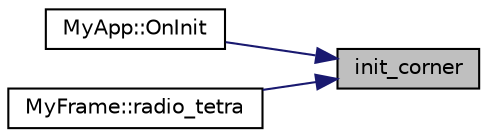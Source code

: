 digraph "init_corner"
{
 // LATEX_PDF_SIZE
  edge [fontname="Helvetica",fontsize="10",labelfontname="Helvetica",labelfontsize="10"];
  node [fontname="Helvetica",fontsize="10",shape=record];
  rankdir="RL";
  Node1 [label="init_corner",height=0.2,width=0.4,color="black", fillcolor="grey75", style="filled", fontcolor="black",tooltip="Specify corners of tetrahedron."];
  Node1 -> Node2 [dir="back",color="midnightblue",fontsize="10",style="solid",fontname="Helvetica"];
  Node2 [label="MyApp::OnInit",height=0.2,width=0.4,color="black", fillcolor="white", style="filled",URL="$class_my_app.html#a79fa75d1155f0e85e20f2869538296d6",tooltip="Main routine of FermiSurfer."];
  Node1 -> Node3 [dir="back",color="midnightblue",fontsize="10",style="solid",fontname="Helvetica"];
  Node3 [label="MyFrame::radio_tetra",height=0.2,width=0.4,color="black", fillcolor="white", style="filled",URL="$class_my_frame.html#a120163772e0022f3ed46309c9e427357",tooltip="Change tetrahedron (itet)"];
}
